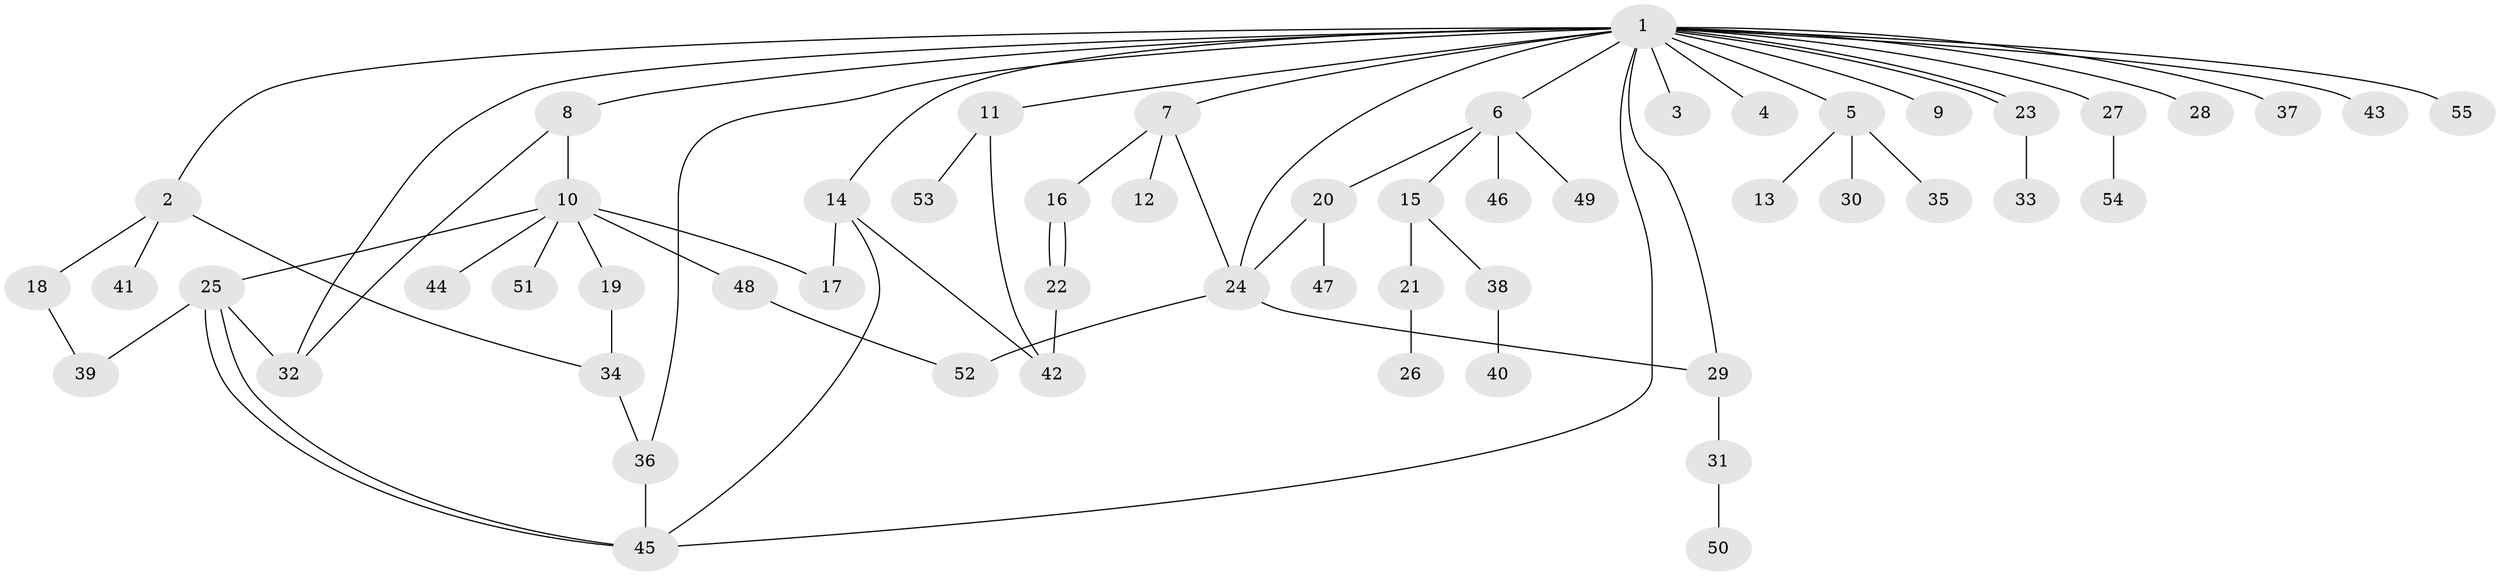 // Generated by graph-tools (version 1.1) at 2025/47/03/09/25 04:47:23]
// undirected, 55 vertices, 72 edges
graph export_dot {
graph [start="1"]
  node [color=gray90,style=filled];
  1;
  2;
  3;
  4;
  5;
  6;
  7;
  8;
  9;
  10;
  11;
  12;
  13;
  14;
  15;
  16;
  17;
  18;
  19;
  20;
  21;
  22;
  23;
  24;
  25;
  26;
  27;
  28;
  29;
  30;
  31;
  32;
  33;
  34;
  35;
  36;
  37;
  38;
  39;
  40;
  41;
  42;
  43;
  44;
  45;
  46;
  47;
  48;
  49;
  50;
  51;
  52;
  53;
  54;
  55;
  1 -- 2;
  1 -- 3;
  1 -- 4;
  1 -- 5;
  1 -- 6;
  1 -- 7;
  1 -- 8;
  1 -- 9;
  1 -- 11;
  1 -- 14;
  1 -- 23;
  1 -- 23;
  1 -- 24;
  1 -- 27;
  1 -- 28;
  1 -- 29;
  1 -- 32;
  1 -- 36;
  1 -- 37;
  1 -- 43;
  1 -- 45;
  1 -- 55;
  2 -- 18;
  2 -- 34;
  2 -- 41;
  5 -- 13;
  5 -- 30;
  5 -- 35;
  6 -- 15;
  6 -- 20;
  6 -- 46;
  6 -- 49;
  7 -- 12;
  7 -- 16;
  7 -- 24;
  8 -- 10;
  8 -- 32;
  10 -- 17;
  10 -- 19;
  10 -- 25;
  10 -- 44;
  10 -- 48;
  10 -- 51;
  11 -- 42;
  11 -- 53;
  14 -- 17;
  14 -- 42;
  14 -- 45;
  15 -- 21;
  15 -- 38;
  16 -- 22;
  16 -- 22;
  18 -- 39;
  19 -- 34;
  20 -- 24;
  20 -- 47;
  21 -- 26;
  22 -- 42;
  23 -- 33;
  24 -- 29;
  24 -- 52;
  25 -- 32;
  25 -- 39;
  25 -- 45;
  25 -- 45;
  27 -- 54;
  29 -- 31;
  31 -- 50;
  34 -- 36;
  36 -- 45;
  38 -- 40;
  48 -- 52;
}

